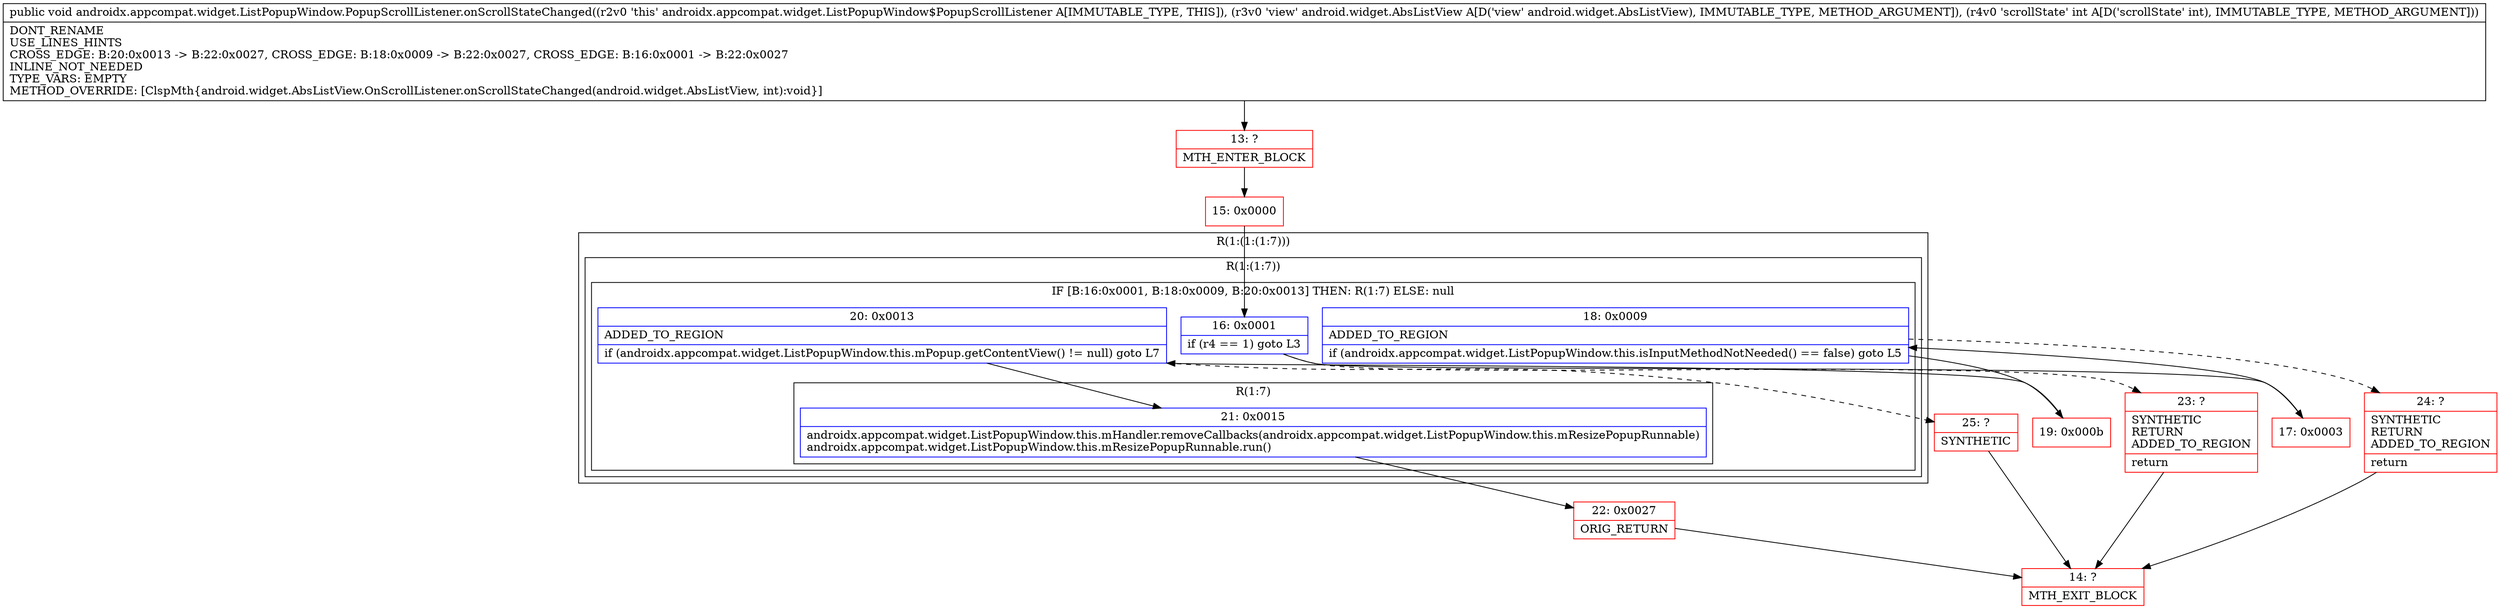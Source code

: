 digraph "CFG forandroidx.appcompat.widget.ListPopupWindow.PopupScrollListener.onScrollStateChanged(Landroid\/widget\/AbsListView;I)V" {
subgraph cluster_Region_266117289 {
label = "R(1:(1:(1:7)))";
node [shape=record,color=blue];
subgraph cluster_Region_33452798 {
label = "R(1:(1:7))";
node [shape=record,color=blue];
subgraph cluster_IfRegion_73193283 {
label = "IF [B:16:0x0001, B:18:0x0009, B:20:0x0013] THEN: R(1:7) ELSE: null";
node [shape=record,color=blue];
Node_16 [shape=record,label="{16\:\ 0x0001|if (r4 == 1) goto L3\l}"];
Node_18 [shape=record,label="{18\:\ 0x0009|ADDED_TO_REGION\l|if (androidx.appcompat.widget.ListPopupWindow.this.isInputMethodNotNeeded() == false) goto L5\l}"];
Node_20 [shape=record,label="{20\:\ 0x0013|ADDED_TO_REGION\l|if (androidx.appcompat.widget.ListPopupWindow.this.mPopup.getContentView() != null) goto L7\l}"];
subgraph cluster_Region_1846819965 {
label = "R(1:7)";
node [shape=record,color=blue];
Node_21 [shape=record,label="{21\:\ 0x0015|androidx.appcompat.widget.ListPopupWindow.this.mHandler.removeCallbacks(androidx.appcompat.widget.ListPopupWindow.this.mResizePopupRunnable)\landroidx.appcompat.widget.ListPopupWindow.this.mResizePopupRunnable.run()\l}"];
}
}
}
}
Node_13 [shape=record,color=red,label="{13\:\ ?|MTH_ENTER_BLOCK\l}"];
Node_15 [shape=record,color=red,label="{15\:\ 0x0000}"];
Node_17 [shape=record,color=red,label="{17\:\ 0x0003}"];
Node_19 [shape=record,color=red,label="{19\:\ 0x000b}"];
Node_22 [shape=record,color=red,label="{22\:\ 0x0027|ORIG_RETURN\l}"];
Node_14 [shape=record,color=red,label="{14\:\ ?|MTH_EXIT_BLOCK\l}"];
Node_25 [shape=record,color=red,label="{25\:\ ?|SYNTHETIC\l}"];
Node_24 [shape=record,color=red,label="{24\:\ ?|SYNTHETIC\lRETURN\lADDED_TO_REGION\l|return\l}"];
Node_23 [shape=record,color=red,label="{23\:\ ?|SYNTHETIC\lRETURN\lADDED_TO_REGION\l|return\l}"];
MethodNode[shape=record,label="{public void androidx.appcompat.widget.ListPopupWindow.PopupScrollListener.onScrollStateChanged((r2v0 'this' androidx.appcompat.widget.ListPopupWindow$PopupScrollListener A[IMMUTABLE_TYPE, THIS]), (r3v0 'view' android.widget.AbsListView A[D('view' android.widget.AbsListView), IMMUTABLE_TYPE, METHOD_ARGUMENT]), (r4v0 'scrollState' int A[D('scrollState' int), IMMUTABLE_TYPE, METHOD_ARGUMENT]))  | DONT_RENAME\lUSE_LINES_HINTS\lCROSS_EDGE: B:20:0x0013 \-\> B:22:0x0027, CROSS_EDGE: B:18:0x0009 \-\> B:22:0x0027, CROSS_EDGE: B:16:0x0001 \-\> B:22:0x0027\lINLINE_NOT_NEEDED\lTYPE_VARS: EMPTY\lMETHOD_OVERRIDE: [ClspMth\{android.widget.AbsListView.OnScrollListener.onScrollStateChanged(android.widget.AbsListView, int):void\}]\l}"];
MethodNode -> Node_13;Node_16 -> Node_17;
Node_16 -> Node_23[style=dashed];
Node_18 -> Node_19;
Node_18 -> Node_24[style=dashed];
Node_20 -> Node_21;
Node_20 -> Node_25[style=dashed];
Node_21 -> Node_22;
Node_13 -> Node_15;
Node_15 -> Node_16;
Node_17 -> Node_18;
Node_19 -> Node_20;
Node_22 -> Node_14;
Node_25 -> Node_14;
Node_24 -> Node_14;
Node_23 -> Node_14;
}

